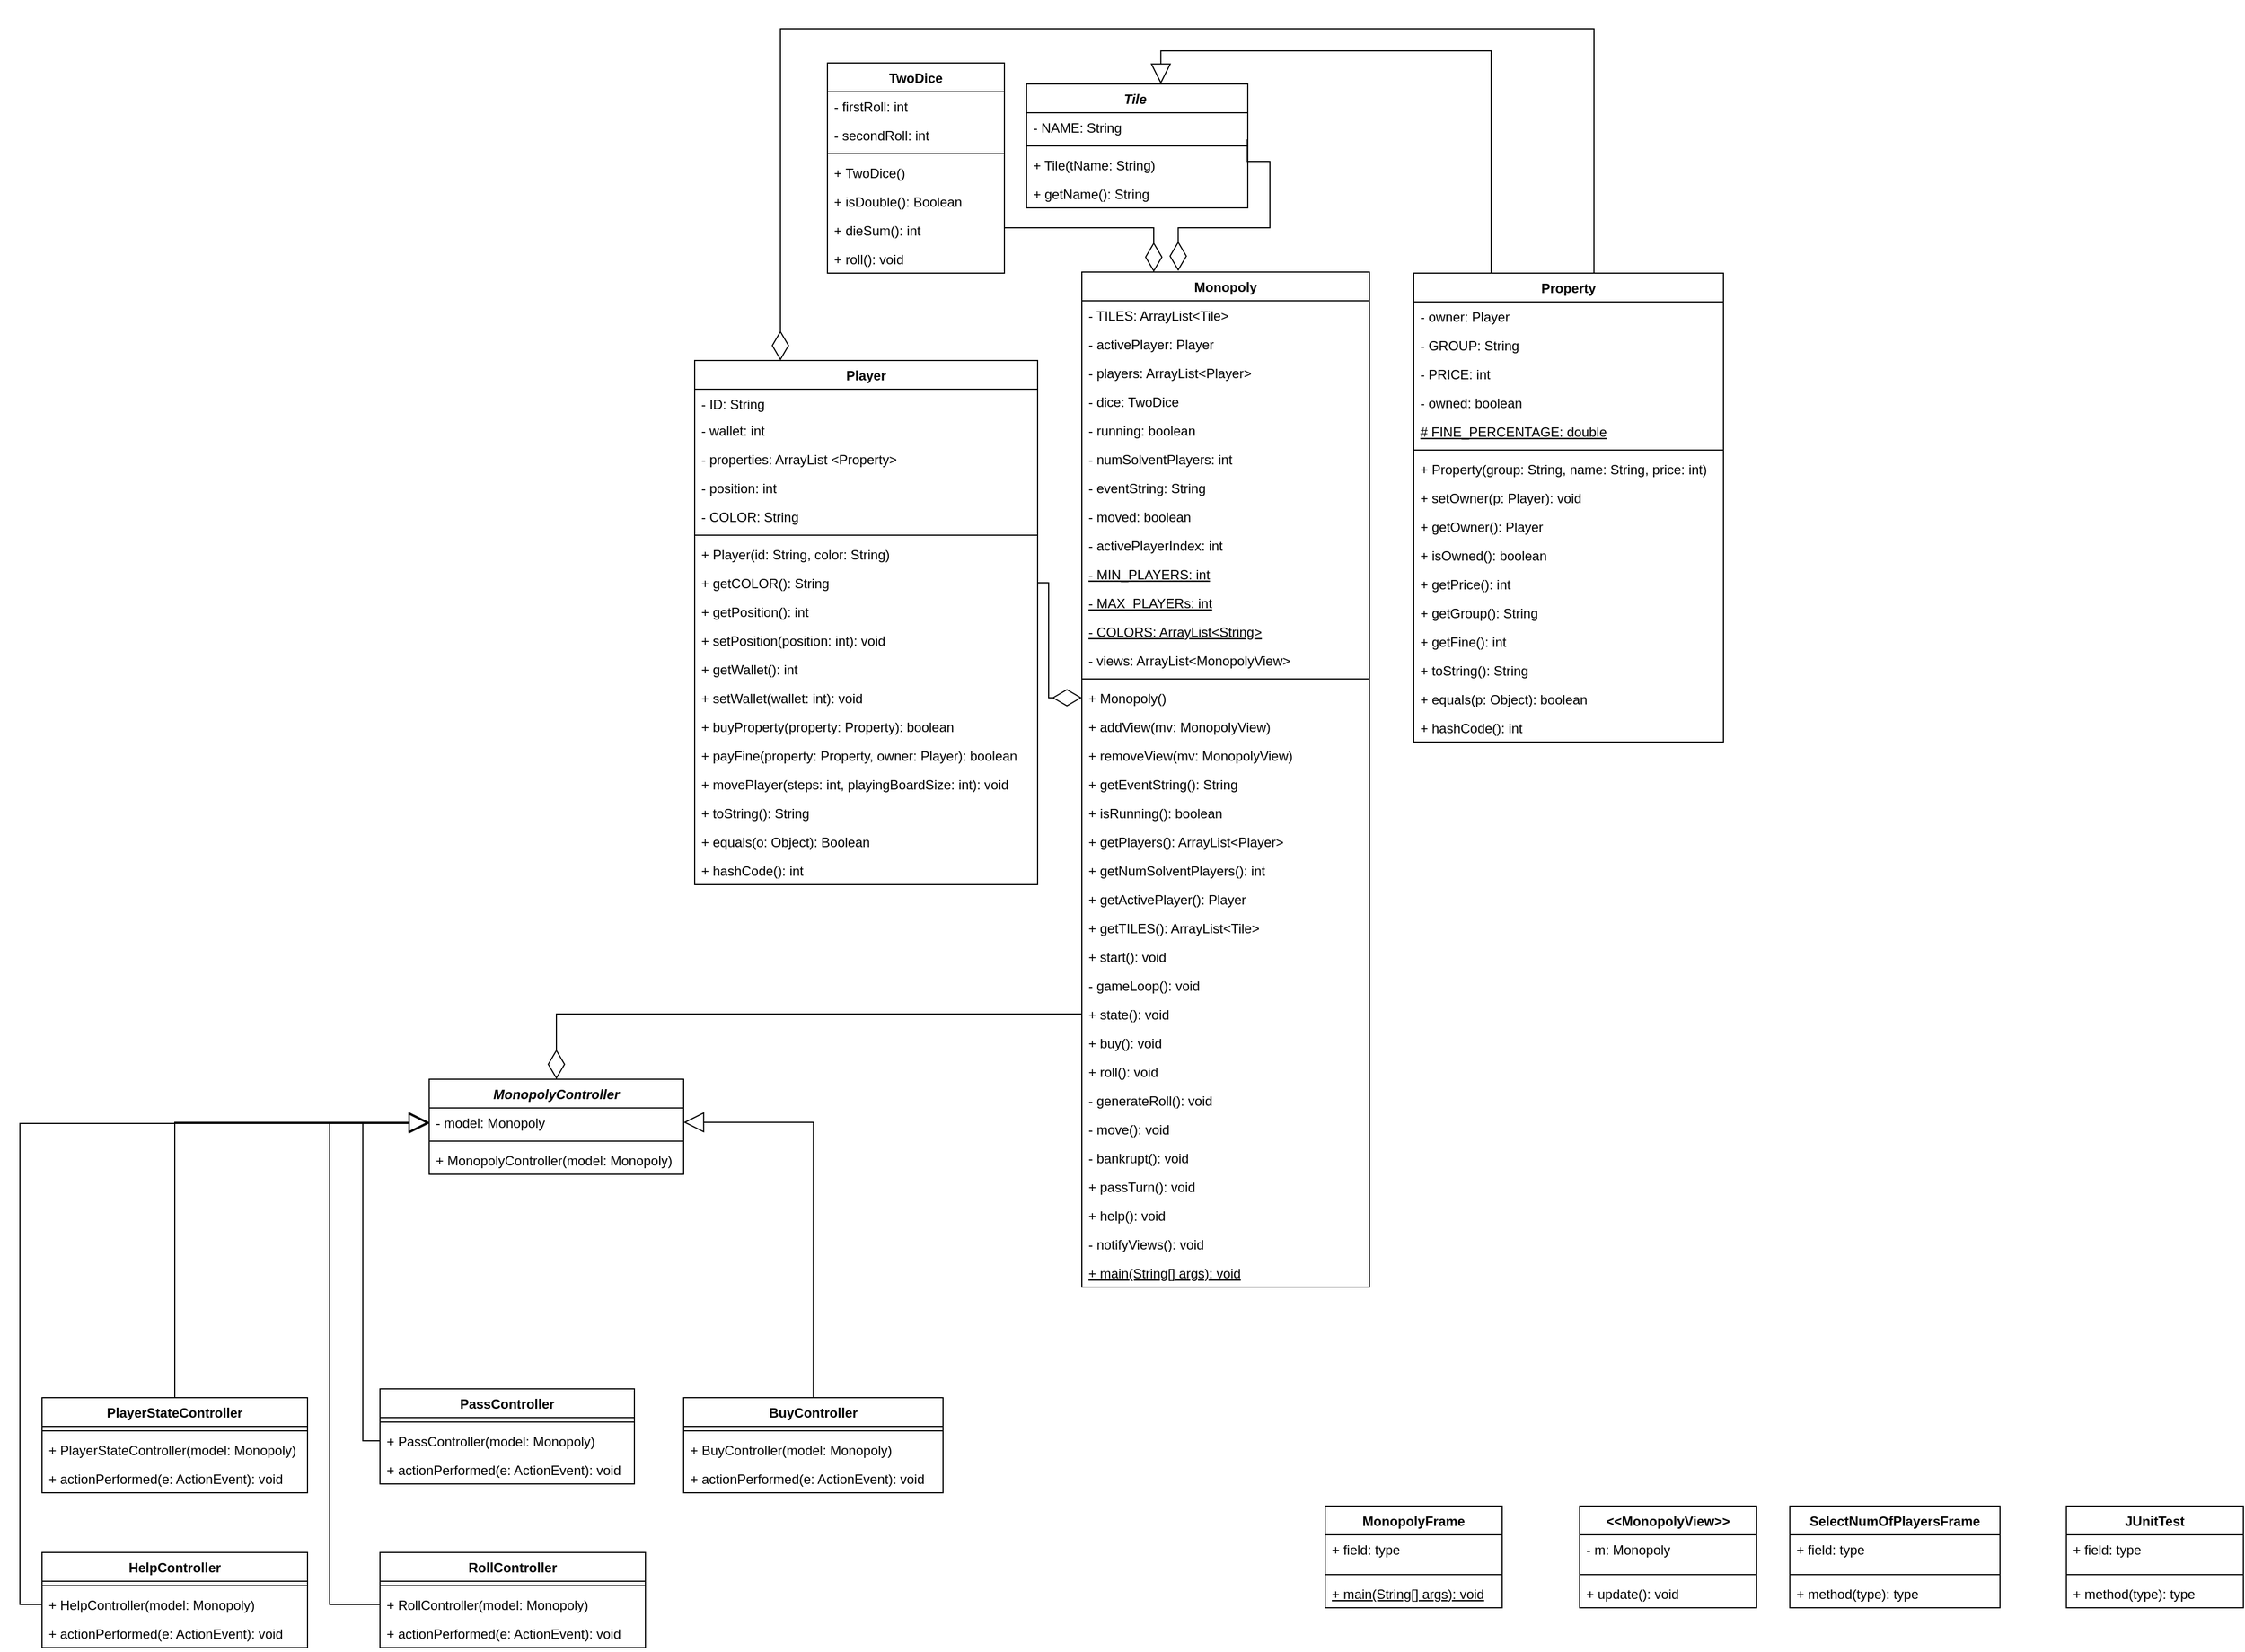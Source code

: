 <mxfile version="15.4.0" type="device"><diagram name="Page-1" id="e7e014a7-5840-1c2e-5031-d8a46d1fe8dd"><mxGraphModel dx="1988" dy="1293" grid="1" gridSize="10" guides="1" tooltips="1" connect="1" arrows="1" fold="1" page="1" pageScale="1" pageWidth="1169" pageHeight="826" background="none" math="0" shadow="0"><root><mxCell id="0"/><mxCell id="1" parent="0"/><mxCell id="EM72AjaU2sy7n-pwyy9N-53" value="Property" style="swimlane;fontStyle=1;align=center;verticalAlign=top;childLayout=stackLayout;horizontal=1;startSize=26;horizontalStack=0;resizeParent=1;resizeParentMax=0;resizeLast=0;collapsible=1;marginBottom=0;" parent="1" vertex="1"><mxGeometry x="110" y="-539" width="280" height="424" as="geometry"/></mxCell><mxCell id="EM72AjaU2sy7n-pwyy9N-74" value="- owner: Player" style="text;strokeColor=none;fillColor=none;align=left;verticalAlign=top;spacingLeft=4;spacingRight=4;overflow=hidden;rotatable=0;points=[[0,0.5],[1,0.5]];portConstraint=eastwest;" parent="EM72AjaU2sy7n-pwyy9N-53" vertex="1"><mxGeometry y="26" width="280" height="26" as="geometry"/></mxCell><mxCell id="EM72AjaU2sy7n-pwyy9N-54" value="- GROUP: String " style="text;strokeColor=none;fillColor=none;align=left;verticalAlign=top;spacingLeft=4;spacingRight=4;overflow=hidden;rotatable=0;points=[[0,0.5],[1,0.5]];portConstraint=eastwest;" parent="EM72AjaU2sy7n-pwyy9N-53" vertex="1"><mxGeometry y="52" width="280" height="26" as="geometry"/></mxCell><mxCell id="EM72AjaU2sy7n-pwyy9N-78" value="- PRICE: int" style="text;strokeColor=none;fillColor=none;align=left;verticalAlign=top;spacingLeft=4;spacingRight=4;overflow=hidden;rotatable=0;points=[[0,0.5],[1,0.5]];portConstraint=eastwest;" parent="EM72AjaU2sy7n-pwyy9N-53" vertex="1"><mxGeometry y="78" width="280" height="26" as="geometry"/></mxCell><mxCell id="EM72AjaU2sy7n-pwyy9N-79" value="- owned: boolean " style="text;strokeColor=none;fillColor=none;align=left;verticalAlign=top;spacingLeft=4;spacingRight=4;overflow=hidden;rotatable=0;points=[[0,0.5],[1,0.5]];portConstraint=eastwest;" parent="EM72AjaU2sy7n-pwyy9N-53" vertex="1"><mxGeometry y="104" width="280" height="26" as="geometry"/></mxCell><mxCell id="N30WsQ9acoEMhQVZ5L9j-1" value="# FINE_PERCENTAGE: double " style="text;strokeColor=none;fillColor=none;align=left;verticalAlign=top;spacingLeft=4;spacingRight=4;overflow=hidden;rotatable=0;points=[[0,0.5],[1,0.5]];portConstraint=eastwest;fontStyle=4" parent="EM72AjaU2sy7n-pwyy9N-53" vertex="1"><mxGeometry y="130" width="280" height="26" as="geometry"/></mxCell><mxCell id="EM72AjaU2sy7n-pwyy9N-55" value="" style="line;strokeWidth=1;fillColor=none;align=left;verticalAlign=middle;spacingTop=-1;spacingLeft=3;spacingRight=3;rotatable=0;labelPosition=right;points=[];portConstraint=eastwest;" parent="EM72AjaU2sy7n-pwyy9N-53" vertex="1"><mxGeometry y="156" width="280" height="8" as="geometry"/></mxCell><mxCell id="EM72AjaU2sy7n-pwyy9N-56" value="+ Property(group: String, name: String, price: int)" style="text;strokeColor=none;fillColor=none;align=left;verticalAlign=top;spacingLeft=4;spacingRight=4;overflow=hidden;rotatable=0;points=[[0,0.5],[1,0.5]];portConstraint=eastwest;" parent="EM72AjaU2sy7n-pwyy9N-53" vertex="1"><mxGeometry y="164" width="280" height="26" as="geometry"/></mxCell><mxCell id="IMgN8uTN7fW-McpS8vzd-9" value="+ setOwner(p: Player): void" style="text;strokeColor=none;fillColor=none;align=left;verticalAlign=top;spacingLeft=4;spacingRight=4;overflow=hidden;rotatable=0;points=[[0,0.5],[1,0.5]];portConstraint=eastwest;" parent="EM72AjaU2sy7n-pwyy9N-53" vertex="1"><mxGeometry y="190" width="280" height="26" as="geometry"/></mxCell><mxCell id="IMgN8uTN7fW-McpS8vzd-10" value="+ getOwner(): Player" style="text;strokeColor=none;fillColor=none;align=left;verticalAlign=top;spacingLeft=4;spacingRight=4;overflow=hidden;rotatable=0;points=[[0,0.5],[1,0.5]];portConstraint=eastwest;" parent="EM72AjaU2sy7n-pwyy9N-53" vertex="1"><mxGeometry y="216" width="280" height="26" as="geometry"/></mxCell><mxCell id="IMgN8uTN7fW-McpS8vzd-11" value="+ isOwned(): boolean" style="text;strokeColor=none;fillColor=none;align=left;verticalAlign=top;spacingLeft=4;spacingRight=4;overflow=hidden;rotatable=0;points=[[0,0.5],[1,0.5]];portConstraint=eastwest;" parent="EM72AjaU2sy7n-pwyy9N-53" vertex="1"><mxGeometry y="242" width="280" height="26" as="geometry"/></mxCell><mxCell id="JooVVZealbyZ0Z5Rt8r6-3" value="+ getPrice(): int" style="text;strokeColor=none;fillColor=none;align=left;verticalAlign=top;spacingLeft=4;spacingRight=4;overflow=hidden;rotatable=0;points=[[0,0.5],[1,0.5]];portConstraint=eastwest;" parent="EM72AjaU2sy7n-pwyy9N-53" vertex="1"><mxGeometry y="268" width="280" height="26" as="geometry"/></mxCell><mxCell id="IMgN8uTN7fW-McpS8vzd-12" value="+ getGroup(): String" style="text;strokeColor=none;fillColor=none;align=left;verticalAlign=top;spacingLeft=4;spacingRight=4;overflow=hidden;rotatable=0;points=[[0,0.5],[1,0.5]];portConstraint=eastwest;" parent="EM72AjaU2sy7n-pwyy9N-53" vertex="1"><mxGeometry y="294" width="280" height="26" as="geometry"/></mxCell><mxCell id="JooVVZealbyZ0Z5Rt8r6-6" value="+ getFine(): int" style="text;strokeColor=none;fillColor=none;align=left;verticalAlign=top;spacingLeft=4;spacingRight=4;overflow=hidden;rotatable=0;points=[[0,0.5],[1,0.5]];portConstraint=eastwest;" parent="EM72AjaU2sy7n-pwyy9N-53" vertex="1"><mxGeometry y="320" width="280" height="26" as="geometry"/></mxCell><mxCell id="N30WsQ9acoEMhQVZ5L9j-2" value="+ toString(): String" style="text;strokeColor=none;fillColor=none;align=left;verticalAlign=top;spacingLeft=4;spacingRight=4;overflow=hidden;rotatable=0;points=[[0,0.5],[1,0.5]];portConstraint=eastwest;" parent="EM72AjaU2sy7n-pwyy9N-53" vertex="1"><mxGeometry y="346" width="280" height="26" as="geometry"/></mxCell><mxCell id="JooVVZealbyZ0Z5Rt8r6-4" value="+ equals(p: Object): boolean" style="text;strokeColor=none;fillColor=none;align=left;verticalAlign=top;spacingLeft=4;spacingRight=4;overflow=hidden;rotatable=0;points=[[0,0.5],[1,0.5]];portConstraint=eastwest;" parent="EM72AjaU2sy7n-pwyy9N-53" vertex="1"><mxGeometry y="372" width="280" height="26" as="geometry"/></mxCell><mxCell id="JooVVZealbyZ0Z5Rt8r6-5" value="+ hashCode(): int" style="text;strokeColor=none;fillColor=none;align=left;verticalAlign=top;spacingLeft=4;spacingRight=4;overflow=hidden;rotatable=0;points=[[0,0.5],[1,0.5]];portConstraint=eastwest;" parent="EM72AjaU2sy7n-pwyy9N-53" vertex="1"><mxGeometry y="398" width="280" height="26" as="geometry"/></mxCell><mxCell id="EM72AjaU2sy7n-pwyy9N-61" value="Player" style="swimlane;fontStyle=1;align=center;verticalAlign=top;childLayout=stackLayout;horizontal=1;startSize=26;horizontalStack=0;resizeParent=1;resizeParentMax=0;resizeLast=0;collapsible=1;marginBottom=0;" parent="1" vertex="1"><mxGeometry x="-540" y="-460" width="310" height="474" as="geometry"/></mxCell><mxCell id="IMgN8uTN7fW-McpS8vzd-6" value="- ID: String" style="text;strokeColor=none;fillColor=none;align=left;verticalAlign=top;spacingLeft=4;spacingRight=4;overflow=hidden;rotatable=0;points=[[0,0.5],[1,0.5]];portConstraint=eastwest;" parent="EM72AjaU2sy7n-pwyy9N-61" vertex="1"><mxGeometry y="26" width="310" height="24" as="geometry"/></mxCell><mxCell id="EM72AjaU2sy7n-pwyy9N-62" value="- wallet: int" style="text;strokeColor=none;fillColor=none;align=left;verticalAlign=top;spacingLeft=4;spacingRight=4;overflow=hidden;rotatable=0;points=[[0,0.5],[1,0.5]];portConstraint=eastwest;" parent="EM72AjaU2sy7n-pwyy9N-61" vertex="1"><mxGeometry y="50" width="310" height="26" as="geometry"/></mxCell><mxCell id="EM72AjaU2sy7n-pwyy9N-73" value="- properties: ArrayList &lt;Property&gt;" style="text;strokeColor=none;fillColor=none;align=left;verticalAlign=top;spacingLeft=4;spacingRight=4;overflow=hidden;rotatable=0;points=[[0,0.5],[1,0.5]];portConstraint=eastwest;" parent="EM72AjaU2sy7n-pwyy9N-61" vertex="1"><mxGeometry y="76" width="310" height="26" as="geometry"/></mxCell><mxCell id="EM72AjaU2sy7n-pwyy9N-75" value="- position: int" style="text;strokeColor=none;fillColor=none;align=left;verticalAlign=top;spacingLeft=4;spacingRight=4;overflow=hidden;rotatable=0;points=[[0,0.5],[1,0.5]];portConstraint=eastwest;" parent="EM72AjaU2sy7n-pwyy9N-61" vertex="1"><mxGeometry y="102" width="310" height="26" as="geometry"/></mxCell><mxCell id="EM72AjaU2sy7n-pwyy9N-76" value="- COLOR: String" style="text;strokeColor=none;fillColor=none;align=left;verticalAlign=top;spacingLeft=4;spacingRight=4;overflow=hidden;rotatable=0;points=[[0,0.5],[1,0.5]];portConstraint=eastwest;" parent="EM72AjaU2sy7n-pwyy9N-61" vertex="1"><mxGeometry y="128" width="310" height="26" as="geometry"/></mxCell><mxCell id="EM72AjaU2sy7n-pwyy9N-63" value="" style="line;strokeWidth=1;fillColor=none;align=left;verticalAlign=middle;spacingTop=-1;spacingLeft=3;spacingRight=3;rotatable=0;labelPosition=right;points=[];portConstraint=eastwest;" parent="EM72AjaU2sy7n-pwyy9N-61" vertex="1"><mxGeometry y="154" width="310" height="8" as="geometry"/></mxCell><mxCell id="IMgN8uTN7fW-McpS8vzd-5" value="+ Player(id: String, color: String)" style="text;strokeColor=none;fillColor=none;align=left;verticalAlign=top;spacingLeft=4;spacingRight=4;overflow=hidden;rotatable=0;points=[[0,0.5],[1,0.5]];portConstraint=eastwest;" parent="EM72AjaU2sy7n-pwyy9N-61" vertex="1"><mxGeometry y="162" width="310" height="26" as="geometry"/></mxCell><mxCell id="JooVVZealbyZ0Z5Rt8r6-2" value="+ getCOLOR(): String" style="text;strokeColor=none;fillColor=none;align=left;verticalAlign=top;spacingLeft=4;spacingRight=4;overflow=hidden;rotatable=0;points=[[0,0.5],[1,0.5]];portConstraint=eastwest;" parent="EM72AjaU2sy7n-pwyy9N-61" vertex="1"><mxGeometry y="188" width="310" height="26" as="geometry"/></mxCell><mxCell id="EM72AjaU2sy7n-pwyy9N-64" value="+ getPosition(): int" style="text;strokeColor=none;fillColor=none;align=left;verticalAlign=top;spacingLeft=4;spacingRight=4;overflow=hidden;rotatable=0;points=[[0,0.5],[1,0.5]];portConstraint=eastwest;" parent="EM72AjaU2sy7n-pwyy9N-61" vertex="1"><mxGeometry y="214" width="310" height="26" as="geometry"/></mxCell><mxCell id="IMgN8uTN7fW-McpS8vzd-1" value="+ setPosition(position: int): void" style="text;strokeColor=none;fillColor=none;align=left;verticalAlign=top;spacingLeft=4;spacingRight=4;overflow=hidden;rotatable=0;points=[[0,0.5],[1,0.5]];portConstraint=eastwest;" parent="EM72AjaU2sy7n-pwyy9N-61" vertex="1"><mxGeometry y="240" width="310" height="26" as="geometry"/></mxCell><mxCell id="IMgN8uTN7fW-McpS8vzd-3" value="+ getWallet(): int" style="text;strokeColor=none;fillColor=none;align=left;verticalAlign=top;spacingLeft=4;spacingRight=4;overflow=hidden;rotatable=0;points=[[0,0.5],[1,0.5]];portConstraint=eastwest;" parent="EM72AjaU2sy7n-pwyy9N-61" vertex="1"><mxGeometry y="266" width="310" height="26" as="geometry"/></mxCell><mxCell id="IMgN8uTN7fW-McpS8vzd-4" value="+ setWallet(wallet: int): void" style="text;strokeColor=none;fillColor=none;align=left;verticalAlign=top;spacingLeft=4;spacingRight=4;overflow=hidden;rotatable=0;points=[[0,0.5],[1,0.5]];portConstraint=eastwest;" parent="EM72AjaU2sy7n-pwyy9N-61" vertex="1"><mxGeometry y="292" width="310" height="26" as="geometry"/></mxCell><mxCell id="zANWXnVyaxqOJF6LD5yV-1" value="+ buyProperty(property: Property): boolean" style="text;strokeColor=none;fillColor=none;align=left;verticalAlign=top;spacingLeft=4;spacingRight=4;overflow=hidden;rotatable=0;points=[[0,0.5],[1,0.5]];portConstraint=eastwest;" parent="EM72AjaU2sy7n-pwyy9N-61" vertex="1"><mxGeometry y="318" width="310" height="26" as="geometry"/></mxCell><mxCell id="zANWXnVyaxqOJF6LD5yV-3" value="+ payFine(property: Property, owner: Player): boolean" style="text;strokeColor=none;fillColor=none;align=left;verticalAlign=top;spacingLeft=4;spacingRight=4;overflow=hidden;rotatable=0;points=[[0,0.5],[1,0.5]];portConstraint=eastwest;" parent="EM72AjaU2sy7n-pwyy9N-61" vertex="1"><mxGeometry y="344" width="310" height="26" as="geometry"/></mxCell><mxCell id="zANWXnVyaxqOJF6LD5yV-2" value="+ movePlayer(steps: int, playingBoardSize: int): void" style="text;strokeColor=none;fillColor=none;align=left;verticalAlign=top;spacingLeft=4;spacingRight=4;overflow=hidden;rotatable=0;points=[[0,0.5],[1,0.5]];portConstraint=eastwest;" parent="EM72AjaU2sy7n-pwyy9N-61" vertex="1"><mxGeometry y="370" width="310" height="26" as="geometry"/></mxCell><mxCell id="N30WsQ9acoEMhQVZ5L9j-3" value="+ toString(): String" style="text;strokeColor=none;fillColor=none;align=left;verticalAlign=top;spacingLeft=4;spacingRight=4;overflow=hidden;rotatable=0;points=[[0,0.5],[1,0.5]];portConstraint=eastwest;" parent="EM72AjaU2sy7n-pwyy9N-61" vertex="1"><mxGeometry y="396" width="310" height="26" as="geometry"/></mxCell><mxCell id="4h2WLXiA47cRPoIaFrKo-1" value="+ equals(o: Object): Boolean" style="text;strokeColor=none;fillColor=none;align=left;verticalAlign=top;spacingLeft=4;spacingRight=4;overflow=hidden;rotatable=0;points=[[0,0.5],[1,0.5]];portConstraint=eastwest;" parent="EM72AjaU2sy7n-pwyy9N-61" vertex="1"><mxGeometry y="422" width="310" height="26" as="geometry"/></mxCell><mxCell id="4h2WLXiA47cRPoIaFrKo-2" value="+ hashCode(): int" style="text;strokeColor=none;fillColor=none;align=left;verticalAlign=top;spacingLeft=4;spacingRight=4;overflow=hidden;rotatable=0;points=[[0,0.5],[1,0.5]];portConstraint=eastwest;" parent="EM72AjaU2sy7n-pwyy9N-61" vertex="1"><mxGeometry y="448" width="310" height="26" as="geometry"/></mxCell><mxCell id="EM72AjaU2sy7n-pwyy9N-65" value="Tile " style="swimlane;fontStyle=3;align=center;verticalAlign=top;childLayout=stackLayout;horizontal=1;startSize=26;horizontalStack=0;resizeParent=1;resizeParentMax=0;resizeLast=0;collapsible=1;marginBottom=0;" parent="1" vertex="1"><mxGeometry x="-240" y="-710" width="200" height="112" as="geometry"/></mxCell><mxCell id="EM72AjaU2sy7n-pwyy9N-66" value="- NAME: String " style="text;strokeColor=none;fillColor=none;align=left;verticalAlign=top;spacingLeft=4;spacingRight=4;overflow=hidden;rotatable=0;points=[[0,0.5],[1,0.5]];portConstraint=eastwest;" parent="EM72AjaU2sy7n-pwyy9N-65" vertex="1"><mxGeometry y="26" width="200" height="26" as="geometry"/></mxCell><mxCell id="EM72AjaU2sy7n-pwyy9N-67" value="" style="line;strokeWidth=1;fillColor=none;align=left;verticalAlign=middle;spacingTop=-1;spacingLeft=3;spacingRight=3;rotatable=0;labelPosition=right;points=[];portConstraint=eastwest;" parent="EM72AjaU2sy7n-pwyy9N-65" vertex="1"><mxGeometry y="52" width="200" height="8" as="geometry"/></mxCell><mxCell id="EM72AjaU2sy7n-pwyy9N-68" value="+ Tile(tName: String)" style="text;strokeColor=none;fillColor=none;align=left;verticalAlign=top;spacingLeft=4;spacingRight=4;overflow=hidden;rotatable=0;points=[[0,0.5],[1,0.5]];portConstraint=eastwest;" parent="EM72AjaU2sy7n-pwyy9N-65" vertex="1"><mxGeometry y="60" width="200" height="26" as="geometry"/></mxCell><mxCell id="JooVVZealbyZ0Z5Rt8r6-1" value="+ getName(): String" style="text;strokeColor=none;fillColor=none;align=left;verticalAlign=top;spacingLeft=4;spacingRight=4;overflow=hidden;rotatable=0;points=[[0,0.5],[1,0.5]];portConstraint=eastwest;" parent="EM72AjaU2sy7n-pwyy9N-65" vertex="1"><mxGeometry y="86" width="200" height="26" as="geometry"/></mxCell><mxCell id="EM72AjaU2sy7n-pwyy9N-69" value="Monopoly" style="swimlane;fontStyle=1;align=center;verticalAlign=top;childLayout=stackLayout;horizontal=1;startSize=26;horizontalStack=0;resizeParent=1;resizeParentMax=0;resizeLast=0;collapsible=1;marginBottom=0;" parent="1" vertex="1"><mxGeometry x="-190" y="-540" width="260" height="918" as="geometry"/></mxCell><mxCell id="EM72AjaU2sy7n-pwyy9N-70" value="- TILES: ArrayList&lt;Tile&gt;" style="text;strokeColor=none;fillColor=none;align=left;verticalAlign=top;spacingLeft=4;spacingRight=4;overflow=hidden;rotatable=0;points=[[0,0.5],[1,0.5]];portConstraint=eastwest;" parent="EM72AjaU2sy7n-pwyy9N-69" vertex="1"><mxGeometry y="26" width="260" height="26" as="geometry"/></mxCell><mxCell id="EM72AjaU2sy7n-pwyy9N-80" value="- activePlayer: Player" style="text;strokeColor=none;fillColor=none;align=left;verticalAlign=top;spacingLeft=4;spacingRight=4;overflow=hidden;rotatable=0;points=[[0,0.5],[1,0.5]];portConstraint=eastwest;" parent="EM72AjaU2sy7n-pwyy9N-69" vertex="1"><mxGeometry y="52" width="260" height="26" as="geometry"/></mxCell><mxCell id="EM72AjaU2sy7n-pwyy9N-81" value="- players: ArrayList&lt;Player&gt;" style="text;strokeColor=none;fillColor=none;align=left;verticalAlign=top;spacingLeft=4;spacingRight=4;overflow=hidden;rotatable=0;points=[[0,0.5],[1,0.5]];portConstraint=eastwest;" parent="EM72AjaU2sy7n-pwyy9N-69" vertex="1"><mxGeometry y="78" width="260" height="26" as="geometry"/></mxCell><mxCell id="IMgN8uTN7fW-McpS8vzd-31" value="- dice: TwoDice" style="text;strokeColor=none;fillColor=none;align=left;verticalAlign=top;spacingLeft=4;spacingRight=4;overflow=hidden;rotatable=0;points=[[0,0.5],[1,0.5]];portConstraint=eastwest;" parent="EM72AjaU2sy7n-pwyy9N-69" vertex="1"><mxGeometry y="104" width="260" height="26" as="geometry"/></mxCell><mxCell id="epe_lLKA7siihyfRvnYq-1" value="- running: boolean" style="text;strokeColor=none;fillColor=none;align=left;verticalAlign=top;spacingLeft=4;spacingRight=4;overflow=hidden;rotatable=0;points=[[0,0.5],[1,0.5]];portConstraint=eastwest;" parent="EM72AjaU2sy7n-pwyy9N-69" vertex="1"><mxGeometry y="130" width="260" height="26" as="geometry"/></mxCell><mxCell id="THaOweWHr_l5ELcjlmVu-2" value="- numSolventPlayers: int" style="text;strokeColor=none;fillColor=none;align=left;verticalAlign=top;spacingLeft=4;spacingRight=4;overflow=hidden;rotatable=0;points=[[0,0.5],[1,0.5]];portConstraint=eastwest;" parent="EM72AjaU2sy7n-pwyy9N-69" vertex="1"><mxGeometry y="156" width="260" height="26" as="geometry"/></mxCell><mxCell id="Yo1cIwcdeUeHB6S3fQsd-7" value="- eventString: String" style="text;strokeColor=none;fillColor=none;align=left;verticalAlign=top;spacingLeft=4;spacingRight=4;overflow=hidden;rotatable=0;points=[[0,0.5],[1,0.5]];portConstraint=eastwest;" parent="EM72AjaU2sy7n-pwyy9N-69" vertex="1"><mxGeometry y="182" width="260" height="26" as="geometry"/></mxCell><mxCell id="Yo1cIwcdeUeHB6S3fQsd-1" value="- moved: boolean" style="text;strokeColor=none;fillColor=none;align=left;verticalAlign=top;spacingLeft=4;spacingRight=4;overflow=hidden;rotatable=0;points=[[0,0.5],[1,0.5]];portConstraint=eastwest;" parent="EM72AjaU2sy7n-pwyy9N-69" vertex="1"><mxGeometry y="208" width="260" height="26" as="geometry"/></mxCell><mxCell id="epe_lLKA7siihyfRvnYq-2" value="- activePlayerIndex: int" style="text;strokeColor=none;fillColor=none;align=left;verticalAlign=top;spacingLeft=4;spacingRight=4;overflow=hidden;rotatable=0;points=[[0,0.5],[1,0.5]];portConstraint=eastwest;" parent="EM72AjaU2sy7n-pwyy9N-69" vertex="1"><mxGeometry y="234" width="260" height="26" as="geometry"/></mxCell><mxCell id="JMdItCINJrqS7sDmstyB-1" value="- MIN_PLAYERS: int" style="text;strokeColor=none;fillColor=none;align=left;verticalAlign=top;spacingLeft=4;spacingRight=4;overflow=hidden;rotatable=0;points=[[0,0.5],[1,0.5]];portConstraint=eastwest;fontStyle=4" parent="EM72AjaU2sy7n-pwyy9N-69" vertex="1"><mxGeometry y="260" width="260" height="26" as="geometry"/></mxCell><mxCell id="JMdItCINJrqS7sDmstyB-2" value="- MAX_PLAYERs: int" style="text;strokeColor=none;fillColor=none;align=left;verticalAlign=top;spacingLeft=4;spacingRight=4;overflow=hidden;rotatable=0;points=[[0,0.5],[1,0.5]];portConstraint=eastwest;fontStyle=4" parent="EM72AjaU2sy7n-pwyy9N-69" vertex="1"><mxGeometry y="286" width="260" height="26" as="geometry"/></mxCell><mxCell id="JMdItCINJrqS7sDmstyB-3" value="- COLORS: ArrayList&lt;String&gt;" style="text;strokeColor=none;fillColor=none;align=left;verticalAlign=top;spacingLeft=4;spacingRight=4;overflow=hidden;rotatable=0;points=[[0,0.5],[1,0.5]];portConstraint=eastwest;fontStyle=4" parent="EM72AjaU2sy7n-pwyy9N-69" vertex="1"><mxGeometry y="312" width="260" height="26" as="geometry"/></mxCell><mxCell id="OhJtrnrphU40GhSq5ir--22" value="- views: ArrayList&lt;MonopolyView&gt;" style="text;strokeColor=none;fillColor=none;align=left;verticalAlign=top;spacingLeft=4;spacingRight=4;overflow=hidden;rotatable=0;points=[[0,0.5],[1,0.5]];portConstraint=eastwest;fontStyle=0" parent="EM72AjaU2sy7n-pwyy9N-69" vertex="1"><mxGeometry y="338" width="260" height="26" as="geometry"/></mxCell><mxCell id="EM72AjaU2sy7n-pwyy9N-71" value="" style="line;strokeWidth=1;fillColor=none;align=left;verticalAlign=middle;spacingTop=-1;spacingLeft=3;spacingRight=3;rotatable=0;labelPosition=right;points=[];portConstraint=eastwest;" parent="EM72AjaU2sy7n-pwyy9N-69" vertex="1"><mxGeometry y="364" width="260" height="8" as="geometry"/></mxCell><mxCell id="EM72AjaU2sy7n-pwyy9N-72" value="+ Monopoly()" style="text;strokeColor=none;fillColor=none;align=left;verticalAlign=top;spacingLeft=4;spacingRight=4;overflow=hidden;rotatable=0;points=[[0,0.5],[1,0.5]];portConstraint=eastwest;" parent="EM72AjaU2sy7n-pwyy9N-69" vertex="1"><mxGeometry y="372" width="260" height="26" as="geometry"/></mxCell><mxCell id="Yo1cIwcdeUeHB6S3fQsd-4" value="+ addView(mv: MonopolyView)" style="text;strokeColor=none;fillColor=none;align=left;verticalAlign=top;spacingLeft=4;spacingRight=4;overflow=hidden;rotatable=0;points=[[0,0.5],[1,0.5]];portConstraint=eastwest;" parent="EM72AjaU2sy7n-pwyy9N-69" vertex="1"><mxGeometry y="398" width="260" height="26" as="geometry"/></mxCell><mxCell id="Yo1cIwcdeUeHB6S3fQsd-5" value="+ removeView(mv: MonopolyView)" style="text;strokeColor=none;fillColor=none;align=left;verticalAlign=top;spacingLeft=4;spacingRight=4;overflow=hidden;rotatable=0;points=[[0,0.5],[1,0.5]];portConstraint=eastwest;" parent="EM72AjaU2sy7n-pwyy9N-69" vertex="1"><mxGeometry y="424" width="260" height="26" as="geometry"/></mxCell><mxCell id="Yo1cIwcdeUeHB6S3fQsd-6" value="+ getEventString(): String" style="text;strokeColor=none;fillColor=none;align=left;verticalAlign=top;spacingLeft=4;spacingRight=4;overflow=hidden;rotatable=0;points=[[0,0.5],[1,0.5]];portConstraint=eastwest;" parent="EM72AjaU2sy7n-pwyy9N-69" vertex="1"><mxGeometry y="450" width="260" height="26" as="geometry"/></mxCell><mxCell id="Yo1cIwcdeUeHB6S3fQsd-8" value="+ isRunning(): boolean" style="text;strokeColor=none;fillColor=none;align=left;verticalAlign=top;spacingLeft=4;spacingRight=4;overflow=hidden;rotatable=0;points=[[0,0.5],[1,0.5]];portConstraint=eastwest;" parent="EM72AjaU2sy7n-pwyy9N-69" vertex="1"><mxGeometry y="476" width="260" height="26" as="geometry"/></mxCell><mxCell id="Yo1cIwcdeUeHB6S3fQsd-9" value="+ getPlayers(): ArrayList&lt;Player&gt;" style="text;strokeColor=none;fillColor=none;align=left;verticalAlign=top;spacingLeft=4;spacingRight=4;overflow=hidden;rotatable=0;points=[[0,0.5],[1,0.5]];portConstraint=eastwest;" parent="EM72AjaU2sy7n-pwyy9N-69" vertex="1"><mxGeometry y="502" width="260" height="26" as="geometry"/></mxCell><mxCell id="Yo1cIwcdeUeHB6S3fQsd-10" value="+ getNumSolventPlayers(): int" style="text;strokeColor=none;fillColor=none;align=left;verticalAlign=top;spacingLeft=4;spacingRight=4;overflow=hidden;rotatable=0;points=[[0,0.5],[1,0.5]];portConstraint=eastwest;" parent="EM72AjaU2sy7n-pwyy9N-69" vertex="1"><mxGeometry y="528" width="260" height="26" as="geometry"/></mxCell><mxCell id="Yo1cIwcdeUeHB6S3fQsd-11" value="+ getActivePlayer(): Player" style="text;strokeColor=none;fillColor=none;align=left;verticalAlign=top;spacingLeft=4;spacingRight=4;overflow=hidden;rotatable=0;points=[[0,0.5],[1,0.5]];portConstraint=eastwest;" parent="EM72AjaU2sy7n-pwyy9N-69" vertex="1"><mxGeometry y="554" width="260" height="26" as="geometry"/></mxCell><mxCell id="Yo1cIwcdeUeHB6S3fQsd-12" value="+ getTILES(): ArrayList&lt;Tile&gt;" style="text;strokeColor=none;fillColor=none;align=left;verticalAlign=top;spacingLeft=4;spacingRight=4;overflow=hidden;rotatable=0;points=[[0,0.5],[1,0.5]];portConstraint=eastwest;" parent="EM72AjaU2sy7n-pwyy9N-69" vertex="1"><mxGeometry y="580" width="260" height="26" as="geometry"/></mxCell><mxCell id="IMgN8uTN7fW-McpS8vzd-13" value="+ start(): void" style="text;strokeColor=none;fillColor=none;align=left;verticalAlign=top;spacingLeft=4;spacingRight=4;overflow=hidden;rotatable=0;points=[[0,0.5],[1,0.5]];portConstraint=eastwest;" parent="EM72AjaU2sy7n-pwyy9N-69" vertex="1"><mxGeometry y="606" width="260" height="26" as="geometry"/></mxCell><mxCell id="THaOweWHr_l5ELcjlmVu-3" value="- gameLoop(): void" style="text;strokeColor=none;fillColor=none;align=left;verticalAlign=top;spacingLeft=4;spacingRight=4;overflow=hidden;rotatable=0;points=[[0,0.5],[1,0.5]];portConstraint=eastwest;" parent="EM72AjaU2sy7n-pwyy9N-69" vertex="1"><mxGeometry y="632" width="260" height="26" as="geometry"/></mxCell><mxCell id="THaOweWHr_l5ELcjlmVu-1" value="+ state(): void" style="text;strokeColor=none;fillColor=none;align=left;verticalAlign=top;spacingLeft=4;spacingRight=4;overflow=hidden;rotatable=0;points=[[0,0.5],[1,0.5]];portConstraint=eastwest;" parent="EM72AjaU2sy7n-pwyy9N-69" vertex="1"><mxGeometry y="658" width="260" height="26" as="geometry"/></mxCell><mxCell id="IMgN8uTN7fW-McpS8vzd-14" value="+ buy(): void" style="text;strokeColor=none;fillColor=none;align=left;verticalAlign=top;spacingLeft=4;spacingRight=4;overflow=hidden;rotatable=0;points=[[0,0.5],[1,0.5]];portConstraint=eastwest;" parent="EM72AjaU2sy7n-pwyy9N-69" vertex="1"><mxGeometry y="684" width="260" height="26" as="geometry"/></mxCell><mxCell id="IMgN8uTN7fW-McpS8vzd-18" value="+ roll(): void " style="text;strokeColor=none;fillColor=none;align=left;verticalAlign=top;spacingLeft=4;spacingRight=4;overflow=hidden;rotatable=0;points=[[0,0.5],[1,0.5]];portConstraint=eastwest;" parent="EM72AjaU2sy7n-pwyy9N-69" vertex="1"><mxGeometry y="710" width="260" height="26" as="geometry"/></mxCell><mxCell id="Yo1cIwcdeUeHB6S3fQsd-14" value="- generateRoll(): void " style="text;strokeColor=none;fillColor=none;align=left;verticalAlign=top;spacingLeft=4;spacingRight=4;overflow=hidden;rotatable=0;points=[[0,0.5],[1,0.5]];portConstraint=eastwest;" parent="EM72AjaU2sy7n-pwyy9N-69" vertex="1"><mxGeometry y="736" width="260" height="26" as="geometry"/></mxCell><mxCell id="IMgN8uTN7fW-McpS8vzd-19" value="- move(): void" style="text;strokeColor=none;fillColor=none;align=left;verticalAlign=top;spacingLeft=4;spacingRight=4;overflow=hidden;rotatable=0;points=[[0,0.5],[1,0.5]];portConstraint=eastwest;" parent="EM72AjaU2sy7n-pwyy9N-69" vertex="1"><mxGeometry y="762" width="260" height="26" as="geometry"/></mxCell><mxCell id="epe_lLKA7siihyfRvnYq-3" value="- bankrupt(): void" style="text;strokeColor=none;fillColor=none;align=left;verticalAlign=top;spacingLeft=4;spacingRight=4;overflow=hidden;rotatable=0;points=[[0,0.5],[1,0.5]];portConstraint=eastwest;" parent="EM72AjaU2sy7n-pwyy9N-69" vertex="1"><mxGeometry y="788" width="260" height="26" as="geometry"/></mxCell><mxCell id="IMgN8uTN7fW-McpS8vzd-17" value="+ passTurn(): void " style="text;strokeColor=none;fillColor=none;align=left;verticalAlign=top;spacingLeft=4;spacingRight=4;overflow=hidden;rotatable=0;points=[[0,0.5],[1,0.5]];portConstraint=eastwest;" parent="EM72AjaU2sy7n-pwyy9N-69" vertex="1"><mxGeometry y="814" width="260" height="26" as="geometry"/></mxCell><mxCell id="Yo1cIwcdeUeHB6S3fQsd-13" value="+ help(): void " style="text;strokeColor=none;fillColor=none;align=left;verticalAlign=top;spacingLeft=4;spacingRight=4;overflow=hidden;rotatable=0;points=[[0,0.5],[1,0.5]];portConstraint=eastwest;" parent="EM72AjaU2sy7n-pwyy9N-69" vertex="1"><mxGeometry y="840" width="260" height="26" as="geometry"/></mxCell><mxCell id="OhJtrnrphU40GhSq5ir--28" value="- notifyViews(): void" style="text;strokeColor=none;fillColor=none;align=left;verticalAlign=top;spacingLeft=4;spacingRight=4;overflow=hidden;rotatable=0;points=[[0,0.5],[1,0.5]];portConstraint=eastwest;" parent="EM72AjaU2sy7n-pwyy9N-69" vertex="1"><mxGeometry y="866" width="260" height="26" as="geometry"/></mxCell><mxCell id="IMgN8uTN7fW-McpS8vzd-15" value="+ main(String[] args): void" style="text;strokeColor=none;fillColor=none;align=left;verticalAlign=top;spacingLeft=4;spacingRight=4;overflow=hidden;rotatable=0;points=[[0,0.5],[1,0.5]];portConstraint=eastwest;fontStyle=4" parent="EM72AjaU2sy7n-pwyy9N-69" vertex="1"><mxGeometry y="892" width="260" height="26" as="geometry"/></mxCell><mxCell id="IMgN8uTN7fW-McpS8vzd-20" value="TwoDice" style="swimlane;fontStyle=1;align=center;verticalAlign=top;childLayout=stackLayout;horizontal=1;startSize=26;horizontalStack=0;resizeParent=1;resizeParentMax=0;resizeLast=0;collapsible=1;marginBottom=0;" parent="1" vertex="1"><mxGeometry x="-420" y="-729" width="160" height="190" as="geometry"/></mxCell><mxCell id="IMgN8uTN7fW-McpS8vzd-21" value="- firstRoll: int&#10;" style="text;strokeColor=none;fillColor=none;align=left;verticalAlign=top;spacingLeft=4;spacingRight=4;overflow=hidden;rotatable=0;points=[[0,0.5],[1,0.5]];portConstraint=eastwest;" parent="IMgN8uTN7fW-McpS8vzd-20" vertex="1"><mxGeometry y="26" width="160" height="26" as="geometry"/></mxCell><mxCell id="IMgN8uTN7fW-McpS8vzd-28" value="- secondRoll: int&#10;" style="text;strokeColor=none;fillColor=none;align=left;verticalAlign=top;spacingLeft=4;spacingRight=4;overflow=hidden;rotatable=0;points=[[0,0.5],[1,0.5]];portConstraint=eastwest;" parent="IMgN8uTN7fW-McpS8vzd-20" vertex="1"><mxGeometry y="52" width="160" height="26" as="geometry"/></mxCell><mxCell id="IMgN8uTN7fW-McpS8vzd-22" value="" style="line;strokeWidth=1;fillColor=none;align=left;verticalAlign=middle;spacingTop=-1;spacingLeft=3;spacingRight=3;rotatable=0;labelPosition=right;points=[];portConstraint=eastwest;" parent="IMgN8uTN7fW-McpS8vzd-20" vertex="1"><mxGeometry y="78" width="160" height="8" as="geometry"/></mxCell><mxCell id="IMgN8uTN7fW-McpS8vzd-23" value="+ TwoDice()" style="text;strokeColor=none;fillColor=none;align=left;verticalAlign=top;spacingLeft=4;spacingRight=4;overflow=hidden;rotatable=0;points=[[0,0.5],[1,0.5]];portConstraint=eastwest;fontStyle=0" parent="IMgN8uTN7fW-McpS8vzd-20" vertex="1"><mxGeometry y="86" width="160" height="26" as="geometry"/></mxCell><mxCell id="IMgN8uTN7fW-McpS8vzd-29" value="+ isDouble(): Boolean" style="text;strokeColor=none;fillColor=none;align=left;verticalAlign=top;spacingLeft=4;spacingRight=4;overflow=hidden;rotatable=0;points=[[0,0.5],[1,0.5]];portConstraint=eastwest;" parent="IMgN8uTN7fW-McpS8vzd-20" vertex="1"><mxGeometry y="112" width="160" height="26" as="geometry"/></mxCell><mxCell id="IMgN8uTN7fW-McpS8vzd-25" value="+ dieSum(): int" style="text;strokeColor=none;fillColor=none;align=left;verticalAlign=top;spacingLeft=4;spacingRight=4;overflow=hidden;rotatable=0;points=[[0,0.5],[1,0.5]];portConstraint=eastwest;" parent="IMgN8uTN7fW-McpS8vzd-20" vertex="1"><mxGeometry y="138" width="160" height="26" as="geometry"/></mxCell><mxCell id="IMgN8uTN7fW-McpS8vzd-30" value="+ roll(): void" style="text;strokeColor=none;fillColor=none;align=left;verticalAlign=top;spacingLeft=4;spacingRight=4;overflow=hidden;rotatable=0;points=[[0,0.5],[1,0.5]];portConstraint=eastwest;" parent="IMgN8uTN7fW-McpS8vzd-20" vertex="1"><mxGeometry y="164" width="160" height="26" as="geometry"/></mxCell><mxCell id="IMgN8uTN7fW-McpS8vzd-33" value="" style="endArrow=block;endSize=16;endFill=0;html=1;rounded=0;edgeStyle=orthogonalEdgeStyle;entryX=0.607;entryY=0;entryDx=0;entryDy=0;entryPerimeter=0;exitX=0.25;exitY=0;exitDx=0;exitDy=0;" parent="1" source="EM72AjaU2sy7n-pwyy9N-53" target="EM72AjaU2sy7n-pwyy9N-65" edge="1"><mxGeometry width="160" relative="1" as="geometry"><mxPoint x="259" y="-640" as="sourcePoint"/><mxPoint x="185" y="-701" as="targetPoint"/><Array as="points"><mxPoint x="180" y="-740"/><mxPoint x="-119" y="-740"/></Array></mxGeometry></mxCell><mxCell id="IMgN8uTN7fW-McpS8vzd-35" value="" style="endArrow=diamondThin;endFill=0;endSize=24;html=1;rounded=0;edgeStyle=orthogonalEdgeStyle;entryX=0.335;entryY=-0.001;entryDx=0;entryDy=0;exitX=0.998;exitY=0.923;exitDx=0;exitDy=0;exitPerimeter=0;entryPerimeter=0;" parent="1" source="EM72AjaU2sy7n-pwyy9N-66" target="EM72AjaU2sy7n-pwyy9N-69" edge="1"><mxGeometry width="160" relative="1" as="geometry"><mxPoint y="-550" as="sourcePoint"/><mxPoint x="80" y="-516.5" as="targetPoint"/><Array as="points"><mxPoint x="-40" y="-640"/><mxPoint x="-20" y="-640"/><mxPoint x="-20" y="-580"/><mxPoint x="-103" y="-580"/></Array></mxGeometry></mxCell><mxCell id="IMgN8uTN7fW-McpS8vzd-36" value="" style="endArrow=diamondThin;endFill=0;endSize=24;html=1;rounded=0;edgeStyle=orthogonalEdgeStyle;entryX=0.25;entryY=0;entryDx=0;entryDy=0;exitX=1;exitY=0.5;exitDx=0;exitDy=0;" parent="1" source="IMgN8uTN7fW-McpS8vzd-30" target="EM72AjaU2sy7n-pwyy9N-69" edge="1"><mxGeometry width="160" relative="1" as="geometry"><mxPoint x="65" y="-500" as="sourcePoint"/><mxPoint x="-65" y="-490" as="targetPoint"/><Array as="points"><mxPoint x="-260" y="-580"/><mxPoint x="-125" y="-580"/></Array></mxGeometry></mxCell><mxCell id="IMgN8uTN7fW-McpS8vzd-37" value="" style="endArrow=diamondThin;endFill=0;endSize=24;html=1;rounded=0;edgeStyle=orthogonalEdgeStyle;entryX=0;entryY=0.5;entryDx=0;entryDy=0;exitX=1;exitY=0.5;exitDx=0;exitDy=0;" parent="1" source="JooVVZealbyZ0Z5Rt8r6-2" target="EM72AjaU2sy7n-pwyy9N-72" edge="1"><mxGeometry width="160" relative="1" as="geometry"><mxPoint x="-69" y="-80" as="sourcePoint"/><mxPoint x="-95.48" y="-382" as="targetPoint"/><Array as="points"><mxPoint x="-220" y="-259"/><mxPoint x="-220" y="-155"/></Array></mxGeometry></mxCell><mxCell id="IMgN8uTN7fW-McpS8vzd-50" value="" style="endArrow=diamondThin;endFill=0;endSize=24;html=1;rounded=0;edgeStyle=orthogonalEdgeStyle;exitX=0.582;exitY=0;exitDx=0;exitDy=0;exitPerimeter=0;entryX=0.25;entryY=0;entryDx=0;entryDy=0;" parent="1" source="EM72AjaU2sy7n-pwyy9N-53" target="EM72AjaU2sy7n-pwyy9N-61" edge="1"><mxGeometry width="160" relative="1" as="geometry"><mxPoint x="350" y="-800" as="sourcePoint"/><mxPoint x="-431.6" y="-550" as="targetPoint"/><Array as="points"><mxPoint x="273" y="-760"/><mxPoint x="-462" y="-760"/></Array></mxGeometry></mxCell><mxCell id="A1_xYQg2GyINxWnR0uAt-1" value="MonopolyController" style="swimlane;fontStyle=3;align=center;verticalAlign=top;childLayout=stackLayout;horizontal=1;startSize=26;horizontalStack=0;resizeParent=1;resizeParentMax=0;resizeLast=0;collapsible=1;marginBottom=0;" parent="1" vertex="1"><mxGeometry x="-780" y="190" width="230" height="86" as="geometry"/></mxCell><mxCell id="A1_xYQg2GyINxWnR0uAt-2" value="- model: Monopoly" style="text;strokeColor=none;fillColor=none;align=left;verticalAlign=top;spacingLeft=4;spacingRight=4;overflow=hidden;rotatable=0;points=[[0,0.5],[1,0.5]];portConstraint=eastwest;" parent="A1_xYQg2GyINxWnR0uAt-1" vertex="1"><mxGeometry y="26" width="230" height="26" as="geometry"/></mxCell><mxCell id="A1_xYQg2GyINxWnR0uAt-3" value="" style="line;strokeWidth=1;fillColor=none;align=left;verticalAlign=middle;spacingTop=-1;spacingLeft=3;spacingRight=3;rotatable=0;labelPosition=right;points=[];portConstraint=eastwest;" parent="A1_xYQg2GyINxWnR0uAt-1" vertex="1"><mxGeometry y="52" width="230" height="8" as="geometry"/></mxCell><mxCell id="A1_xYQg2GyINxWnR0uAt-4" value="+ MonopolyController(model: Monopoly)" style="text;strokeColor=none;fillColor=none;align=left;verticalAlign=top;spacingLeft=4;spacingRight=4;overflow=hidden;rotatable=0;points=[[0,0.5],[1,0.5]];portConstraint=eastwest;" parent="A1_xYQg2GyINxWnR0uAt-1" vertex="1"><mxGeometry y="60" width="230" height="26" as="geometry"/></mxCell><mxCell id="A1_xYQg2GyINxWnR0uAt-5" value="&lt;&lt;MonopolyView&gt;&gt;" style="swimlane;fontStyle=1;align=center;verticalAlign=top;childLayout=stackLayout;horizontal=1;startSize=26;horizontalStack=0;resizeParent=1;resizeParentMax=0;resizeLast=0;collapsible=1;marginBottom=0;" parent="1" vertex="1"><mxGeometry x="260" y="576" width="160" height="92" as="geometry"/></mxCell><mxCell id="A1_xYQg2GyINxWnR0uAt-6" value="- m: Monopoly" style="text;strokeColor=none;fillColor=none;align=left;verticalAlign=top;spacingLeft=4;spacingRight=4;overflow=hidden;rotatable=0;points=[[0,0.5],[1,0.5]];portConstraint=eastwest;" parent="A1_xYQg2GyINxWnR0uAt-5" vertex="1"><mxGeometry y="26" width="160" height="32" as="geometry"/></mxCell><mxCell id="A1_xYQg2GyINxWnR0uAt-7" value="" style="line;strokeWidth=1;fillColor=none;align=left;verticalAlign=middle;spacingTop=-1;spacingLeft=3;spacingRight=3;rotatable=0;labelPosition=right;points=[];portConstraint=eastwest;" parent="A1_xYQg2GyINxWnR0uAt-5" vertex="1"><mxGeometry y="58" width="160" height="8" as="geometry"/></mxCell><mxCell id="A1_xYQg2GyINxWnR0uAt-8" value="+ update(): void" style="text;strokeColor=none;fillColor=none;align=left;verticalAlign=top;spacingLeft=4;spacingRight=4;overflow=hidden;rotatable=0;points=[[0,0.5],[1,0.5]];portConstraint=eastwest;" parent="A1_xYQg2GyINxWnR0uAt-5" vertex="1"><mxGeometry y="66" width="160" height="26" as="geometry"/></mxCell><mxCell id="A1_xYQg2GyINxWnR0uAt-9" value="PlayerStateController" style="swimlane;fontStyle=1;align=center;verticalAlign=top;childLayout=stackLayout;horizontal=1;startSize=26;horizontalStack=0;resizeParent=1;resizeParentMax=0;resizeLast=0;collapsible=1;marginBottom=0;" parent="1" vertex="1"><mxGeometry x="-1130" y="478" width="240" height="86" as="geometry"/></mxCell><mxCell id="A1_xYQg2GyINxWnR0uAt-11" value="" style="line;strokeWidth=1;fillColor=none;align=left;verticalAlign=middle;spacingTop=-1;spacingLeft=3;spacingRight=3;rotatable=0;labelPosition=right;points=[];portConstraint=eastwest;" parent="A1_xYQg2GyINxWnR0uAt-9" vertex="1"><mxGeometry y="26" width="240" height="8" as="geometry"/></mxCell><mxCell id="A1_xYQg2GyINxWnR0uAt-12" value="+ PlayerStateController(model: Monopoly)" style="text;strokeColor=none;fillColor=none;align=left;verticalAlign=top;spacingLeft=4;spacingRight=4;overflow=hidden;rotatable=0;points=[[0,0.5],[1,0.5]];portConstraint=eastwest;" parent="A1_xYQg2GyINxWnR0uAt-9" vertex="1"><mxGeometry y="34" width="240" height="26" as="geometry"/></mxCell><mxCell id="OhJtrnrphU40GhSq5ir--29" value="+ actionPerformed(e: ActionEvent): void" style="text;strokeColor=none;fillColor=none;align=left;verticalAlign=top;spacingLeft=4;spacingRight=4;overflow=hidden;rotatable=0;points=[[0,0.5],[1,0.5]];portConstraint=eastwest;" parent="A1_xYQg2GyINxWnR0uAt-9" vertex="1"><mxGeometry y="60" width="240" height="26" as="geometry"/></mxCell><mxCell id="A1_xYQg2GyINxWnR0uAt-13" value="HelpController" style="swimlane;fontStyle=1;align=center;verticalAlign=top;childLayout=stackLayout;horizontal=1;startSize=26;horizontalStack=0;resizeParent=1;resizeParentMax=0;resizeLast=0;collapsible=1;marginBottom=0;" parent="1" vertex="1"><mxGeometry x="-1130" y="618" width="240" height="86" as="geometry"/></mxCell><mxCell id="A1_xYQg2GyINxWnR0uAt-15" value="" style="line;strokeWidth=1;fillColor=none;align=left;verticalAlign=middle;spacingTop=-1;spacingLeft=3;spacingRight=3;rotatable=0;labelPosition=right;points=[];portConstraint=eastwest;" parent="A1_xYQg2GyINxWnR0uAt-13" vertex="1"><mxGeometry y="26" width="240" height="8" as="geometry"/></mxCell><mxCell id="A1_xYQg2GyINxWnR0uAt-16" value="+ HelpController(model: Monopoly)" style="text;strokeColor=none;fillColor=none;align=left;verticalAlign=top;spacingLeft=4;spacingRight=4;overflow=hidden;rotatable=0;points=[[0,0.5],[1,0.5]];portConstraint=eastwest;" parent="A1_xYQg2GyINxWnR0uAt-13" vertex="1"><mxGeometry y="34" width="240" height="26" as="geometry"/></mxCell><mxCell id="OhJtrnrphU40GhSq5ir--30" value="+ actionPerformed(e: ActionEvent): void" style="text;strokeColor=none;fillColor=none;align=left;verticalAlign=top;spacingLeft=4;spacingRight=4;overflow=hidden;rotatable=0;points=[[0,0.5],[1,0.5]];portConstraint=eastwest;" parent="A1_xYQg2GyINxWnR0uAt-13" vertex="1"><mxGeometry y="60" width="240" height="26" as="geometry"/></mxCell><mxCell id="A1_xYQg2GyINxWnR0uAt-17" value="BuyController" style="swimlane;fontStyle=1;align=center;verticalAlign=top;childLayout=stackLayout;horizontal=1;startSize=26;horizontalStack=0;resizeParent=1;resizeParentMax=0;resizeLast=0;collapsible=1;marginBottom=0;" parent="1" vertex="1"><mxGeometry x="-550" y="478" width="234.5" height="86" as="geometry"/></mxCell><mxCell id="A1_xYQg2GyINxWnR0uAt-19" value="" style="line;strokeWidth=1;fillColor=none;align=left;verticalAlign=middle;spacingTop=-1;spacingLeft=3;spacingRight=3;rotatable=0;labelPosition=right;points=[];portConstraint=eastwest;" parent="A1_xYQg2GyINxWnR0uAt-17" vertex="1"><mxGeometry y="26" width="234.5" height="8" as="geometry"/></mxCell><mxCell id="A1_xYQg2GyINxWnR0uAt-20" value="+ BuyController(model: Monopoly)" style="text;strokeColor=none;fillColor=none;align=left;verticalAlign=top;spacingLeft=4;spacingRight=4;overflow=hidden;rotatable=0;points=[[0,0.5],[1,0.5]];portConstraint=eastwest;" parent="A1_xYQg2GyINxWnR0uAt-17" vertex="1"><mxGeometry y="34" width="234.5" height="26" as="geometry"/></mxCell><mxCell id="OhJtrnrphU40GhSq5ir--31" value="+ actionPerformed(e: ActionEvent): void" style="text;strokeColor=none;fillColor=none;align=left;verticalAlign=top;spacingLeft=4;spacingRight=4;overflow=hidden;rotatable=0;points=[[0,0.5],[1,0.5]];portConstraint=eastwest;" parent="A1_xYQg2GyINxWnR0uAt-17" vertex="1"><mxGeometry y="60" width="234.5" height="26" as="geometry"/></mxCell><mxCell id="A1_xYQg2GyINxWnR0uAt-21" value="RollController" style="swimlane;fontStyle=1;align=center;verticalAlign=top;childLayout=stackLayout;horizontal=1;startSize=26;horizontalStack=0;resizeParent=1;resizeParentMax=0;resizeLast=0;collapsible=1;marginBottom=0;" parent="1" vertex="1"><mxGeometry x="-824.5" y="618" width="240" height="86" as="geometry"/></mxCell><mxCell id="A1_xYQg2GyINxWnR0uAt-23" value="" style="line;strokeWidth=1;fillColor=none;align=left;verticalAlign=middle;spacingTop=-1;spacingLeft=3;spacingRight=3;rotatable=0;labelPosition=right;points=[];portConstraint=eastwest;" parent="A1_xYQg2GyINxWnR0uAt-21" vertex="1"><mxGeometry y="26" width="240" height="8" as="geometry"/></mxCell><mxCell id="A1_xYQg2GyINxWnR0uAt-24" value="+ RollController(model: Monopoly)" style="text;strokeColor=none;fillColor=none;align=left;verticalAlign=top;spacingLeft=4;spacingRight=4;overflow=hidden;rotatable=0;points=[[0,0.5],[1,0.5]];portConstraint=eastwest;" parent="A1_xYQg2GyINxWnR0uAt-21" vertex="1"><mxGeometry y="34" width="240" height="26" as="geometry"/></mxCell><mxCell id="OhJtrnrphU40GhSq5ir--32" value="+ actionPerformed(e: ActionEvent): void" style="text;strokeColor=none;fillColor=none;align=left;verticalAlign=top;spacingLeft=4;spacingRight=4;overflow=hidden;rotatable=0;points=[[0,0.5],[1,0.5]];portConstraint=eastwest;" parent="A1_xYQg2GyINxWnR0uAt-21" vertex="1"><mxGeometry y="60" width="240" height="26" as="geometry"/></mxCell><mxCell id="A1_xYQg2GyINxWnR0uAt-25" value="PassController" style="swimlane;fontStyle=1;align=center;verticalAlign=top;childLayout=stackLayout;horizontal=1;startSize=26;horizontalStack=0;resizeParent=1;resizeParentMax=0;resizeLast=0;collapsible=1;marginBottom=0;" parent="1" vertex="1"><mxGeometry x="-824.5" y="470" width="230" height="86" as="geometry"/></mxCell><mxCell id="A1_xYQg2GyINxWnR0uAt-27" value="" style="line;strokeWidth=1;fillColor=none;align=left;verticalAlign=middle;spacingTop=-1;spacingLeft=3;spacingRight=3;rotatable=0;labelPosition=right;points=[];portConstraint=eastwest;" parent="A1_xYQg2GyINxWnR0uAt-25" vertex="1"><mxGeometry y="26" width="230" height="8" as="geometry"/></mxCell><mxCell id="A1_xYQg2GyINxWnR0uAt-28" value="+ PassController(model: Monopoly)" style="text;strokeColor=none;fillColor=none;align=left;verticalAlign=top;spacingLeft=4;spacingRight=4;overflow=hidden;rotatable=0;points=[[0,0.5],[1,0.5]];portConstraint=eastwest;" parent="A1_xYQg2GyINxWnR0uAt-25" vertex="1"><mxGeometry y="34" width="230" height="26" as="geometry"/></mxCell><mxCell id="OhJtrnrphU40GhSq5ir--33" value="+ actionPerformed(e: ActionEvent): void" style="text;strokeColor=none;fillColor=none;align=left;verticalAlign=top;spacingLeft=4;spacingRight=4;overflow=hidden;rotatable=0;points=[[0,0.5],[1,0.5]];portConstraint=eastwest;" parent="A1_xYQg2GyINxWnR0uAt-25" vertex="1"><mxGeometry y="60" width="230" height="26" as="geometry"/></mxCell><mxCell id="OhJtrnrphU40GhSq5ir--5" value="MonopolyFrame" style="swimlane;fontStyle=1;align=center;verticalAlign=top;childLayout=stackLayout;horizontal=1;startSize=26;horizontalStack=0;resizeParent=1;resizeParentMax=0;resizeLast=0;collapsible=1;marginBottom=0;" parent="1" vertex="1"><mxGeometry x="30" y="576" width="160" height="92" as="geometry"/></mxCell><mxCell id="OhJtrnrphU40GhSq5ir--6" value="+ field: type" style="text;strokeColor=none;fillColor=none;align=left;verticalAlign=top;spacingLeft=4;spacingRight=4;overflow=hidden;rotatable=0;points=[[0,0.5],[1,0.5]];portConstraint=eastwest;" parent="OhJtrnrphU40GhSq5ir--5" vertex="1"><mxGeometry y="26" width="160" height="32" as="geometry"/></mxCell><mxCell id="OhJtrnrphU40GhSq5ir--7" value="" style="line;strokeWidth=1;fillColor=none;align=left;verticalAlign=middle;spacingTop=-1;spacingLeft=3;spacingRight=3;rotatable=0;labelPosition=right;points=[];portConstraint=eastwest;" parent="OhJtrnrphU40GhSq5ir--5" vertex="1"><mxGeometry y="58" width="160" height="8" as="geometry"/></mxCell><mxCell id="Yo1cIwcdeUeHB6S3fQsd-15" value="+ main(String[] args): void" style="text;strokeColor=none;fillColor=none;align=left;verticalAlign=top;spacingLeft=4;spacingRight=4;overflow=hidden;rotatable=0;points=[[0,0.5],[1,0.5]];portConstraint=eastwest;fontStyle=4" parent="OhJtrnrphU40GhSq5ir--5" vertex="1"><mxGeometry y="66" width="160" height="26" as="geometry"/></mxCell><mxCell id="OhJtrnrphU40GhSq5ir--13" value="JUnitTest" style="swimlane;fontStyle=1;align=center;verticalAlign=top;childLayout=stackLayout;horizontal=1;startSize=26;horizontalStack=0;resizeParent=1;resizeParentMax=0;resizeLast=0;collapsible=1;marginBottom=0;" parent="1" vertex="1"><mxGeometry x="700" y="576" width="160" height="92" as="geometry"/></mxCell><mxCell id="OhJtrnrphU40GhSq5ir--14" value="+ field: type" style="text;strokeColor=none;fillColor=none;align=left;verticalAlign=top;spacingLeft=4;spacingRight=4;overflow=hidden;rotatable=0;points=[[0,0.5],[1,0.5]];portConstraint=eastwest;" parent="OhJtrnrphU40GhSq5ir--13" vertex="1"><mxGeometry y="26" width="160" height="32" as="geometry"/></mxCell><mxCell id="OhJtrnrphU40GhSq5ir--15" value="" style="line;strokeWidth=1;fillColor=none;align=left;verticalAlign=middle;spacingTop=-1;spacingLeft=3;spacingRight=3;rotatable=0;labelPosition=right;points=[];portConstraint=eastwest;" parent="OhJtrnrphU40GhSq5ir--13" vertex="1"><mxGeometry y="58" width="160" height="8" as="geometry"/></mxCell><mxCell id="OhJtrnrphU40GhSq5ir--16" value="+ method(type): type" style="text;strokeColor=none;fillColor=none;align=left;verticalAlign=top;spacingLeft=4;spacingRight=4;overflow=hidden;rotatable=0;points=[[0,0.5],[1,0.5]];portConstraint=eastwest;" parent="OhJtrnrphU40GhSq5ir--13" vertex="1"><mxGeometry y="66" width="160" height="26" as="geometry"/></mxCell><mxCell id="OhJtrnrphU40GhSq5ir--23" value="SelectNumOfPlayersFrame" style="swimlane;fontStyle=1;align=center;verticalAlign=top;childLayout=stackLayout;horizontal=1;startSize=26;horizontalStack=0;resizeParent=1;resizeParentMax=0;resizeLast=0;collapsible=1;marginBottom=0;" parent="1" vertex="1"><mxGeometry x="450" y="576" width="190" height="92" as="geometry"/></mxCell><mxCell id="OhJtrnrphU40GhSq5ir--24" value="+ field: type" style="text;strokeColor=none;fillColor=none;align=left;verticalAlign=top;spacingLeft=4;spacingRight=4;overflow=hidden;rotatable=0;points=[[0,0.5],[1,0.5]];portConstraint=eastwest;" parent="OhJtrnrphU40GhSq5ir--23" vertex="1"><mxGeometry y="26" width="190" height="32" as="geometry"/></mxCell><mxCell id="OhJtrnrphU40GhSq5ir--25" value="" style="line;strokeWidth=1;fillColor=none;align=left;verticalAlign=middle;spacingTop=-1;spacingLeft=3;spacingRight=3;rotatable=0;labelPosition=right;points=[];portConstraint=eastwest;" parent="OhJtrnrphU40GhSq5ir--23" vertex="1"><mxGeometry y="58" width="190" height="8" as="geometry"/></mxCell><mxCell id="OhJtrnrphU40GhSq5ir--26" value="+ method(type): type" style="text;strokeColor=none;fillColor=none;align=left;verticalAlign=top;spacingLeft=4;spacingRight=4;overflow=hidden;rotatable=0;points=[[0,0.5],[1,0.5]];portConstraint=eastwest;" parent="OhJtrnrphU40GhSq5ir--23" vertex="1"><mxGeometry y="66" width="190" height="26" as="geometry"/></mxCell><mxCell id="47FCBgXwdFV43Tu_6ABT-3" value="" style="endArrow=block;endSize=16;endFill=0;html=1;rounded=0;edgeStyle=orthogonalEdgeStyle;exitX=0.5;exitY=0;exitDx=0;exitDy=0;entryX=0;entryY=0.5;entryDx=0;entryDy=0;" edge="1" parent="1" source="A1_xYQg2GyINxWnR0uAt-9" target="A1_xYQg2GyINxWnR0uAt-2"><mxGeometry width="160" relative="1" as="geometry"><mxPoint x="-1050" y="420" as="sourcePoint"/><mxPoint x="-890" y="420" as="targetPoint"/></mxGeometry></mxCell><mxCell id="47FCBgXwdFV43Tu_6ABT-4" value="" style="endArrow=block;endSize=16;endFill=0;html=1;rounded=0;edgeStyle=orthogonalEdgeStyle;exitX=0;exitY=0.5;exitDx=0;exitDy=0;" edge="1" parent="1" source="A1_xYQg2GyINxWnR0uAt-16"><mxGeometry width="160" relative="1" as="geometry"><mxPoint x="-780" y="422" as="sourcePoint"/><mxPoint x="-780" y="230" as="targetPoint"/><Array as="points"><mxPoint x="-1150" y="665"/><mxPoint x="-1150" y="230"/></Array></mxGeometry></mxCell><mxCell id="47FCBgXwdFV43Tu_6ABT-5" value="" style="endArrow=block;endSize=16;endFill=0;html=1;rounded=0;edgeStyle=orthogonalEdgeStyle;entryX=0;entryY=0.5;entryDx=0;entryDy=0;" edge="1" parent="1" source="A1_xYQg2GyINxWnR0uAt-28" target="A1_xYQg2GyINxWnR0uAt-2"><mxGeometry width="160" relative="1" as="geometry"><mxPoint x="-1000" y="488" as="sourcePoint"/><mxPoint x="-790" y="330" as="targetPoint"/><Array as="points"><mxPoint x="-840" y="517"/><mxPoint x="-840" y="229"/></Array></mxGeometry></mxCell><mxCell id="47FCBgXwdFV43Tu_6ABT-6" value="" style="endArrow=block;endSize=16;endFill=0;html=1;rounded=0;edgeStyle=orthogonalEdgeStyle;exitX=0;exitY=0.5;exitDx=0;exitDy=0;entryX=0;entryY=0.5;entryDx=0;entryDy=0;" edge="1" parent="1" source="A1_xYQg2GyINxWnR0uAt-24" target="A1_xYQg2GyINxWnR0uAt-2"><mxGeometry width="160" relative="1" as="geometry"><mxPoint x="-990" y="498" as="sourcePoint"/><mxPoint x="-790" y="330" as="targetPoint"/><Array as="points"><mxPoint x="-870" y="665"/><mxPoint x="-870" y="229"/></Array></mxGeometry></mxCell><mxCell id="47FCBgXwdFV43Tu_6ABT-7" value="" style="endArrow=block;endSize=16;endFill=0;html=1;rounded=0;edgeStyle=orthogonalEdgeStyle;exitX=0.5;exitY=0;exitDx=0;exitDy=0;entryX=1;entryY=0.5;entryDx=0;entryDy=0;" edge="1" parent="1" source="A1_xYQg2GyINxWnR0uAt-17" target="A1_xYQg2GyINxWnR0uAt-2"><mxGeometry width="160" relative="1" as="geometry"><mxPoint x="-914.5" y="538" as="sourcePoint"/><mxPoint x="-660" y="280" as="targetPoint"/></mxGeometry></mxCell><mxCell id="47FCBgXwdFV43Tu_6ABT-9" value="" style="endArrow=diamondThin;endFill=0;endSize=24;html=1;rounded=0;edgeStyle=orthogonalEdgeStyle;exitX=0;exitY=0.5;exitDx=0;exitDy=0;entryX=0.5;entryY=0;entryDx=0;entryDy=0;" edge="1" parent="1" source="THaOweWHr_l5ELcjlmVu-1" target="A1_xYQg2GyINxWnR0uAt-1"><mxGeometry width="160" relative="1" as="geometry"><mxPoint x="-220" y="-249" as="sourcePoint"/><mxPoint x="-710" y="100" as="targetPoint"/><Array as="points"><mxPoint x="-665" y="131"/></Array></mxGeometry></mxCell></root></mxGraphModel></diagram></mxfile>